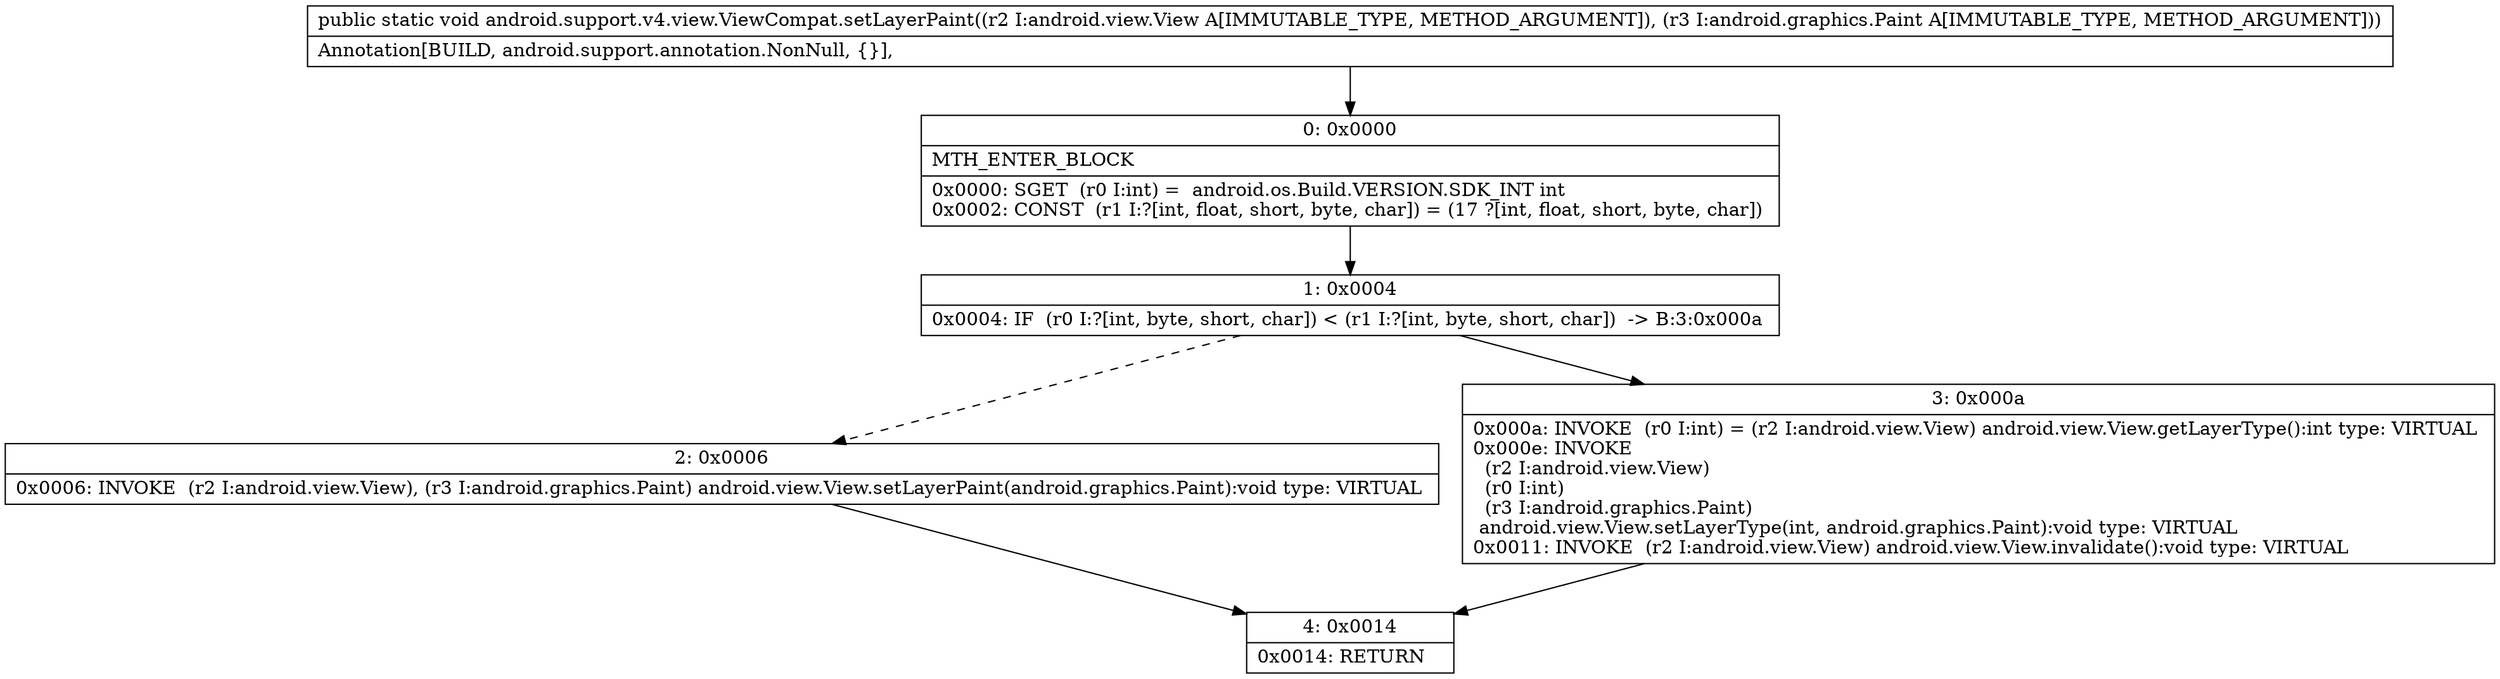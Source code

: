 digraph "CFG forandroid.support.v4.view.ViewCompat.setLayerPaint(Landroid\/view\/View;Landroid\/graphics\/Paint;)V" {
Node_0 [shape=record,label="{0\:\ 0x0000|MTH_ENTER_BLOCK\l|0x0000: SGET  (r0 I:int) =  android.os.Build.VERSION.SDK_INT int \l0x0002: CONST  (r1 I:?[int, float, short, byte, char]) = (17 ?[int, float, short, byte, char]) \l}"];
Node_1 [shape=record,label="{1\:\ 0x0004|0x0004: IF  (r0 I:?[int, byte, short, char]) \< (r1 I:?[int, byte, short, char])  \-\> B:3:0x000a \l}"];
Node_2 [shape=record,label="{2\:\ 0x0006|0x0006: INVOKE  (r2 I:android.view.View), (r3 I:android.graphics.Paint) android.view.View.setLayerPaint(android.graphics.Paint):void type: VIRTUAL \l}"];
Node_3 [shape=record,label="{3\:\ 0x000a|0x000a: INVOKE  (r0 I:int) = (r2 I:android.view.View) android.view.View.getLayerType():int type: VIRTUAL \l0x000e: INVOKE  \l  (r2 I:android.view.View)\l  (r0 I:int)\l  (r3 I:android.graphics.Paint)\l android.view.View.setLayerType(int, android.graphics.Paint):void type: VIRTUAL \l0x0011: INVOKE  (r2 I:android.view.View) android.view.View.invalidate():void type: VIRTUAL \l}"];
Node_4 [shape=record,label="{4\:\ 0x0014|0x0014: RETURN   \l}"];
MethodNode[shape=record,label="{public static void android.support.v4.view.ViewCompat.setLayerPaint((r2 I:android.view.View A[IMMUTABLE_TYPE, METHOD_ARGUMENT]), (r3 I:android.graphics.Paint A[IMMUTABLE_TYPE, METHOD_ARGUMENT]))  | Annotation[BUILD, android.support.annotation.NonNull, \{\}], \l}"];
MethodNode -> Node_0;
Node_0 -> Node_1;
Node_1 -> Node_2[style=dashed];
Node_1 -> Node_3;
Node_2 -> Node_4;
Node_3 -> Node_4;
}

